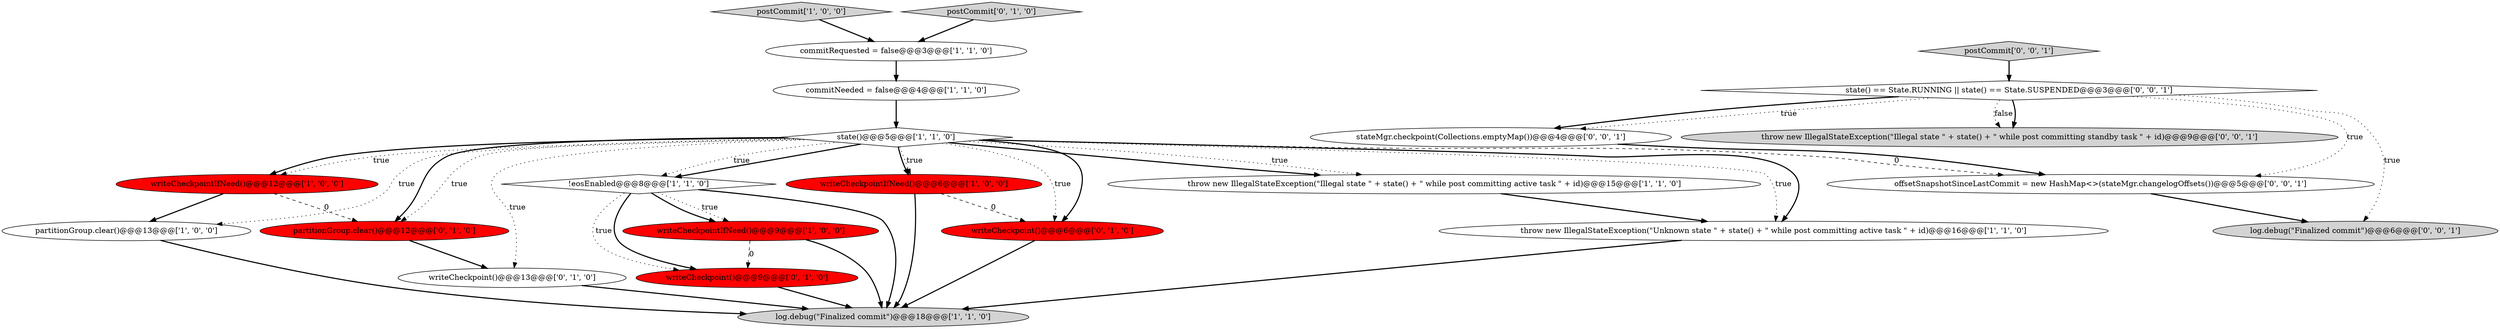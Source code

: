 digraph {
12 [style = filled, label = "writeCheckpoint()@@@13@@@['0', '1', '0']", fillcolor = white, shape = ellipse image = "AAA0AAABBB2BBB"];
7 [style = filled, label = "partitionGroup.clear()@@@13@@@['1', '0', '0']", fillcolor = white, shape = ellipse image = "AAA0AAABBB1BBB"];
3 [style = filled, label = "postCommit['1', '0', '0']", fillcolor = lightgray, shape = diamond image = "AAA0AAABBB1BBB"];
22 [style = filled, label = "state() == State.RUNNING || state() == State.SUSPENDED@@@3@@@['0', '0', '1']", fillcolor = white, shape = diamond image = "AAA0AAABBB3BBB"];
2 [style = filled, label = "log.debug(\"Finalized commit\")@@@18@@@['1', '1', '0']", fillcolor = lightgray, shape = ellipse image = "AAA0AAABBB1BBB"];
21 [style = filled, label = "stateMgr.checkpoint(Collections.emptyMap())@@@4@@@['0', '0', '1']", fillcolor = white, shape = ellipse image = "AAA0AAABBB3BBB"];
5 [style = filled, label = "commitNeeded = false@@@4@@@['1', '1', '0']", fillcolor = white, shape = ellipse image = "AAA0AAABBB1BBB"];
10 [style = filled, label = "throw new IllegalStateException(\"Illegal state \" + state() + \" while post committing active task \" + id)@@@15@@@['1', '1', '0']", fillcolor = white, shape = ellipse image = "AAA0AAABBB1BBB"];
13 [style = filled, label = "postCommit['0', '1', '0']", fillcolor = lightgray, shape = diamond image = "AAA0AAABBB2BBB"];
18 [style = filled, label = "log.debug(\"Finalized commit\")@@@6@@@['0', '0', '1']", fillcolor = lightgray, shape = ellipse image = "AAA0AAABBB3BBB"];
8 [style = filled, label = "throw new IllegalStateException(\"Unknown state \" + state() + \" while post committing active task \" + id)@@@16@@@['1', '1', '0']", fillcolor = white, shape = ellipse image = "AAA0AAABBB1BBB"];
1 [style = filled, label = "writeCheckpointIfNeed()@@@6@@@['1', '0', '0']", fillcolor = red, shape = ellipse image = "AAA1AAABBB1BBB"];
20 [style = filled, label = "throw new IllegalStateException(\"Illegal state \" + state() + \" while post committing standby task \" + id)@@@9@@@['0', '0', '1']", fillcolor = lightgray, shape = ellipse image = "AAA0AAABBB3BBB"];
16 [style = filled, label = "partitionGroup.clear()@@@12@@@['0', '1', '0']", fillcolor = red, shape = ellipse image = "AAA1AAABBB2BBB"];
11 [style = filled, label = "writeCheckpointIfNeed()@@@12@@@['1', '0', '0']", fillcolor = red, shape = ellipse image = "AAA1AAABBB1BBB"];
6 [style = filled, label = "!eosEnabled@@@8@@@['1', '1', '0']", fillcolor = white, shape = diamond image = "AAA0AAABBB1BBB"];
17 [style = filled, label = "postCommit['0', '0', '1']", fillcolor = lightgray, shape = diamond image = "AAA0AAABBB3BBB"];
0 [style = filled, label = "state()@@@5@@@['1', '1', '0']", fillcolor = white, shape = diamond image = "AAA0AAABBB1BBB"];
4 [style = filled, label = "commitRequested = false@@@3@@@['1', '1', '0']", fillcolor = white, shape = ellipse image = "AAA0AAABBB1BBB"];
9 [style = filled, label = "writeCheckpointIfNeed()@@@9@@@['1', '0', '0']", fillcolor = red, shape = ellipse image = "AAA1AAABBB1BBB"];
14 [style = filled, label = "writeCheckpoint()@@@6@@@['0', '1', '0']", fillcolor = red, shape = ellipse image = "AAA1AAABBB2BBB"];
15 [style = filled, label = "writeCheckpoint()@@@9@@@['0', '1', '0']", fillcolor = red, shape = ellipse image = "AAA1AAABBB2BBB"];
19 [style = filled, label = "offsetSnapshotSinceLastCommit = new HashMap<>(stateMgr.changelogOffsets())@@@5@@@['0', '0', '1']", fillcolor = white, shape = ellipse image = "AAA0AAABBB3BBB"];
22->21 [style = dotted, label="true"];
0->16 [style = bold, label=""];
0->12 [style = dotted, label="true"];
15->2 [style = bold, label=""];
19->18 [style = bold, label=""];
22->19 [style = dotted, label="true"];
22->18 [style = dotted, label="true"];
21->19 [style = bold, label=""];
1->14 [style = dashed, label="0"];
0->10 [style = dotted, label="true"];
0->6 [style = bold, label=""];
9->2 [style = bold, label=""];
11->16 [style = dashed, label="0"];
0->19 [style = dashed, label="0"];
22->21 [style = bold, label=""];
0->11 [style = bold, label=""];
17->22 [style = bold, label=""];
0->6 [style = dotted, label="true"];
3->4 [style = bold, label=""];
6->15 [style = bold, label=""];
6->2 [style = bold, label=""];
0->8 [style = dotted, label="true"];
12->2 [style = bold, label=""];
0->10 [style = bold, label=""];
0->14 [style = bold, label=""];
10->8 [style = bold, label=""];
5->0 [style = bold, label=""];
8->2 [style = bold, label=""];
22->20 [style = bold, label=""];
6->9 [style = dotted, label="true"];
9->15 [style = dashed, label="0"];
7->2 [style = bold, label=""];
0->1 [style = bold, label=""];
0->8 [style = bold, label=""];
22->20 [style = dotted, label="false"];
0->14 [style = dotted, label="true"];
1->2 [style = bold, label=""];
14->2 [style = bold, label=""];
0->16 [style = dotted, label="true"];
6->15 [style = dotted, label="true"];
6->9 [style = bold, label=""];
0->11 [style = dotted, label="true"];
4->5 [style = bold, label=""];
16->12 [style = bold, label=""];
11->7 [style = bold, label=""];
0->7 [style = dotted, label="true"];
0->1 [style = dotted, label="true"];
13->4 [style = bold, label=""];
}

